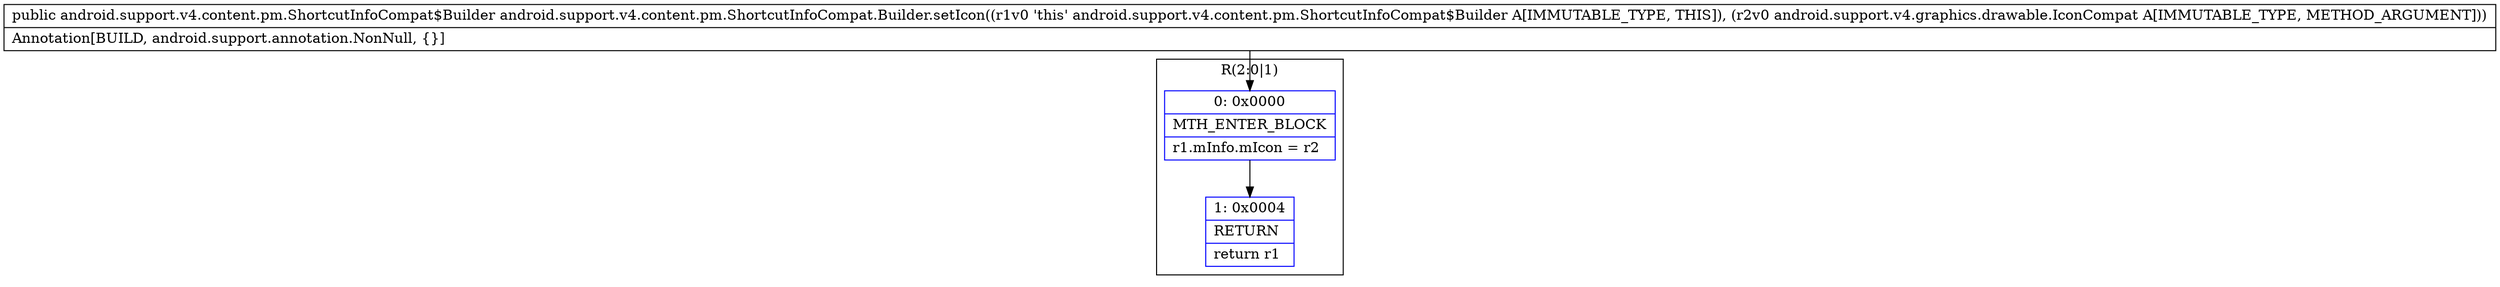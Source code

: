 digraph "CFG forandroid.support.v4.content.pm.ShortcutInfoCompat.Builder.setIcon(Landroid\/support\/v4\/graphics\/drawable\/IconCompat;)Landroid\/support\/v4\/content\/pm\/ShortcutInfoCompat$Builder;" {
subgraph cluster_Region_225890155 {
label = "R(2:0|1)";
node [shape=record,color=blue];
Node_0 [shape=record,label="{0\:\ 0x0000|MTH_ENTER_BLOCK\l|r1.mInfo.mIcon = r2\l}"];
Node_1 [shape=record,label="{1\:\ 0x0004|RETURN\l|return r1\l}"];
}
MethodNode[shape=record,label="{public android.support.v4.content.pm.ShortcutInfoCompat$Builder android.support.v4.content.pm.ShortcutInfoCompat.Builder.setIcon((r1v0 'this' android.support.v4.content.pm.ShortcutInfoCompat$Builder A[IMMUTABLE_TYPE, THIS]), (r2v0 android.support.v4.graphics.drawable.IconCompat A[IMMUTABLE_TYPE, METHOD_ARGUMENT]))  | Annotation[BUILD, android.support.annotation.NonNull, \{\}]\l}"];
MethodNode -> Node_0;
Node_0 -> Node_1;
}

